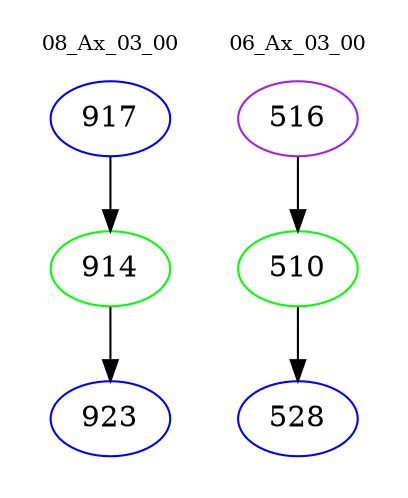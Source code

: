 digraph{
subgraph cluster_0 {
color = white
label = "08_Ax_03_00";
fontsize=10;
T0_917 [label="917", color="blue"]
T0_917 -> T0_914 [color="black"]
T0_914 [label="914", color="green"]
T0_914 -> T0_923 [color="black"]
T0_923 [label="923", color="blue"]
}
subgraph cluster_1 {
color = white
label = "06_Ax_03_00";
fontsize=10;
T1_516 [label="516", color="purple"]
T1_516 -> T1_510 [color="black"]
T1_510 [label="510", color="green"]
T1_510 -> T1_528 [color="black"]
T1_528 [label="528", color="blue"]
}
}
